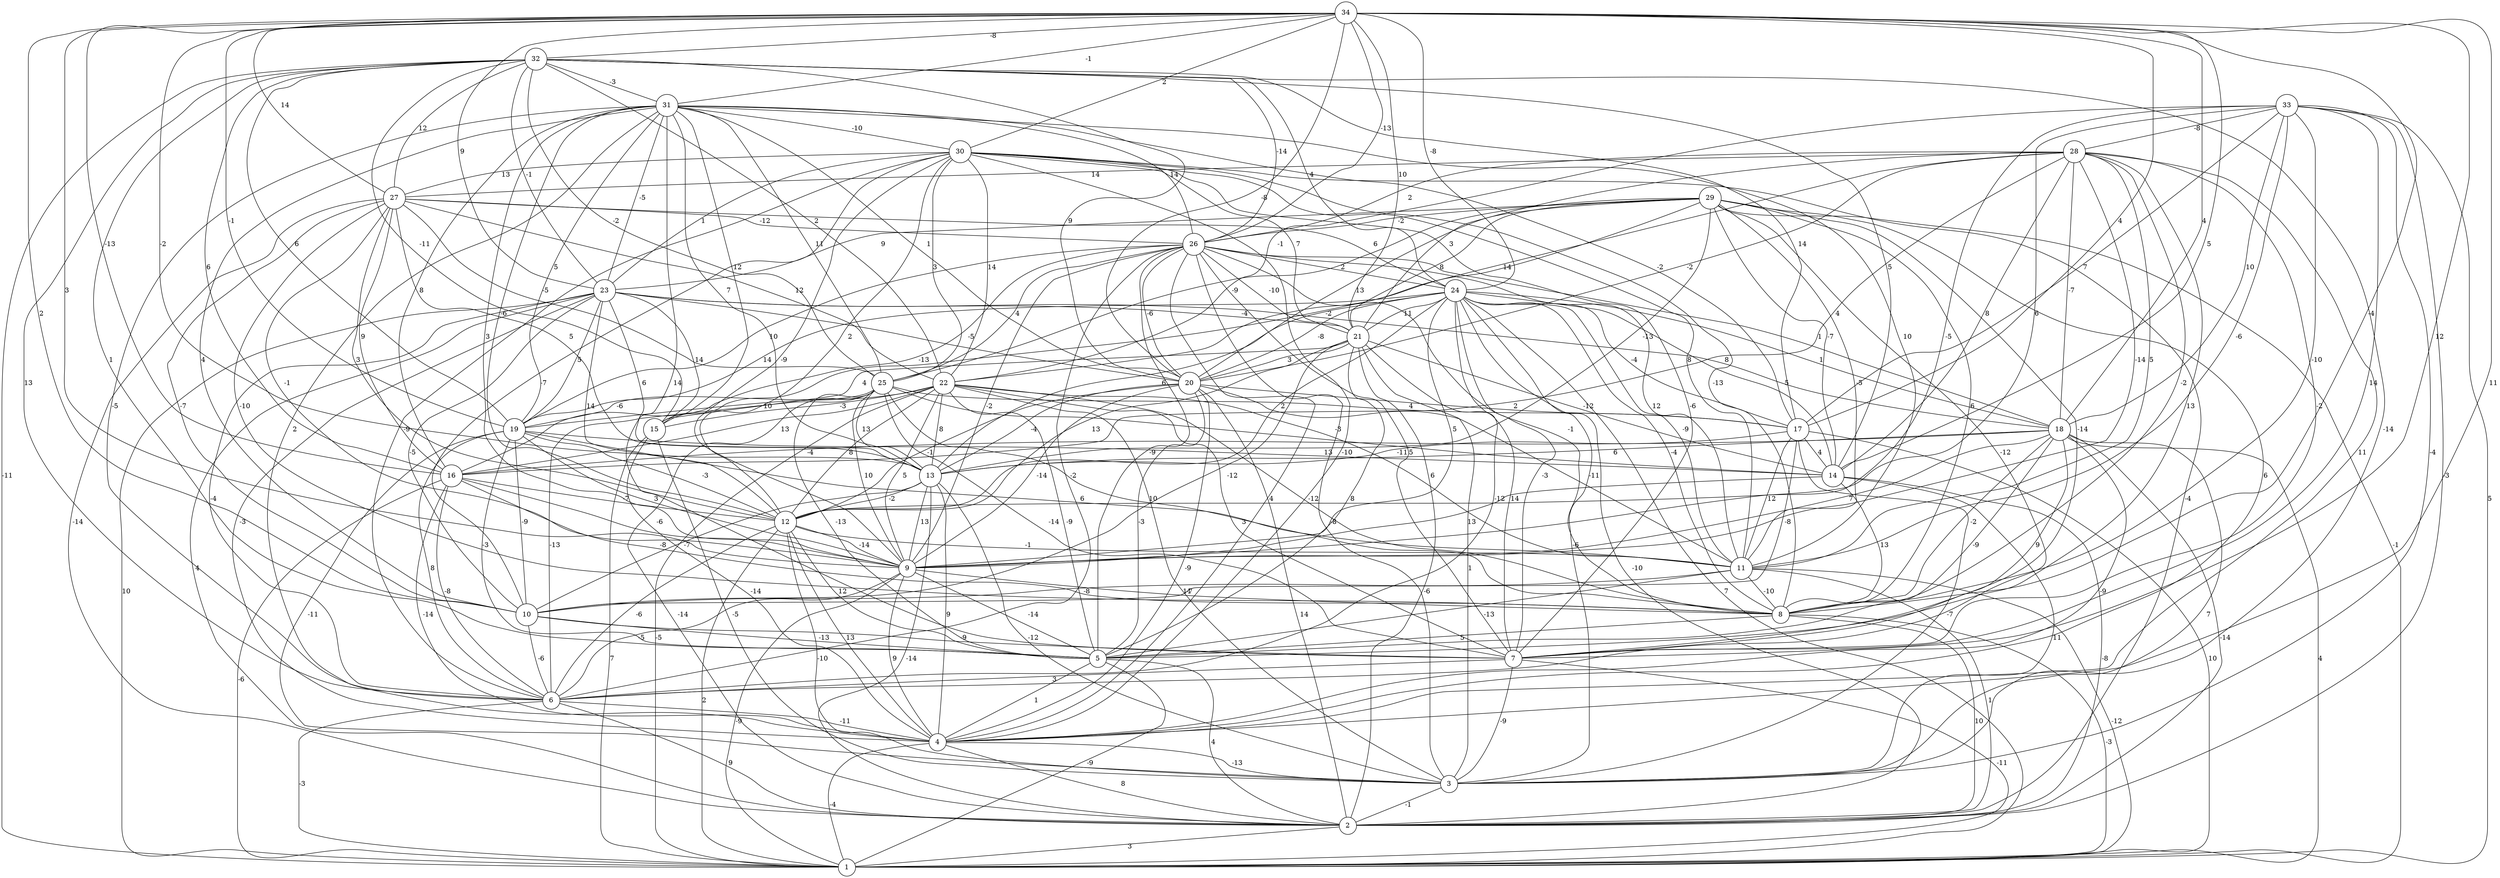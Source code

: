 graph { 
	 fontname="Helvetica,Arial,sans-serif" 
	 node [shape = circle]; 
	 34 -- 4 [label = "11"];
	 34 -- 7 [label = "12"];
	 34 -- 8 [label = "-4"];
	 34 -- 9 [label = "3"];
	 34 -- 10 [label = "2"];
	 34 -- 13 [label = "-2"];
	 34 -- 14 [label = "5"];
	 34 -- 16 [label = "-13"];
	 34 -- 17 [label = "4"];
	 34 -- 18 [label = "4"];
	 34 -- 19 [label = "-1"];
	 34 -- 20 [label = "-8"];
	 34 -- 21 [label = "10"];
	 34 -- 23 [label = "9"];
	 34 -- 24 [label = "-8"];
	 34 -- 26 [label = "-13"];
	 34 -- 27 [label = "14"];
	 34 -- 30 [label = "2"];
	 34 -- 31 [label = "-1"];
	 34 -- 32 [label = "-8"];
	 33 -- 1 [label = "5"];
	 33 -- 2 [label = "-3"];
	 33 -- 3 [label = "-4"];
	 33 -- 7 [label = "14"];
	 33 -- 8 [label = "-10"];
	 33 -- 9 [label = "-5"];
	 33 -- 11 [label = "-6"];
	 33 -- 12 [label = "6"];
	 33 -- 17 [label = "7"];
	 33 -- 18 [label = "10"];
	 33 -- 22 [label = "-1"];
	 33 -- 28 [label = "-8"];
	 32 -- 1 [label = "-11"];
	 32 -- 3 [label = "-14"];
	 32 -- 5 [label = "1"];
	 32 -- 6 [label = "13"];
	 32 -- 14 [label = "5"];
	 32 -- 15 [label = "-11"];
	 32 -- 16 [label = "6"];
	 32 -- 17 [label = "14"];
	 32 -- 19 [label = "6"];
	 32 -- 20 [label = "9"];
	 32 -- 22 [label = "2"];
	 32 -- 23 [label = "-1"];
	 32 -- 24 [label = "4"];
	 32 -- 25 [label = "-2"];
	 32 -- 26 [label = "-14"];
	 32 -- 27 [label = "12"];
	 32 -- 31 [label = "-3"];
	 31 -- 4 [label = "2"];
	 31 -- 6 [label = "-5"];
	 31 -- 7 [label = "14"];
	 31 -- 9 [label = "3"];
	 31 -- 10 [label = "4"];
	 31 -- 11 [label = "10"];
	 31 -- 12 [label = "-6"];
	 31 -- 13 [label = "7"];
	 31 -- 15 [label = "12"];
	 31 -- 16 [label = "8"];
	 31 -- 17 [label = "-2"];
	 31 -- 19 [label = "5"];
	 31 -- 20 [label = "1"];
	 31 -- 23 [label = "-5"];
	 31 -- 25 [label = "11"];
	 31 -- 26 [label = "14"];
	 31 -- 30 [label = "-10"];
	 30 -- 2 [label = "-4"];
	 30 -- 4 [label = "-10"];
	 30 -- 6 [label = "-9"];
	 30 -- 7 [label = "-6"];
	 30 -- 8 [label = "-13"];
	 30 -- 9 [label = "-9"];
	 30 -- 10 [label = "-7"];
	 30 -- 11 [label = "8"];
	 30 -- 12 [label = "2"];
	 30 -- 21 [label = "7"];
	 30 -- 22 [label = "14"];
	 30 -- 23 [label = "1"];
	 30 -- 25 [label = "3"];
	 30 -- 27 [label = "13"];
	 29 -- 1 [label = "-1"];
	 29 -- 4 [label = "6"];
	 29 -- 6 [label = "-12"];
	 29 -- 7 [label = "-14"];
	 29 -- 8 [label = "6"];
	 29 -- 11 [label = "-5"];
	 29 -- 13 [label = "-13"];
	 29 -- 14 [label = "-7"];
	 29 -- 15 [label = "-2"];
	 29 -- 20 [label = "13"];
	 29 -- 21 [label = "8"];
	 29 -- 23 [label = "9"];
	 29 -- 25 [label = "-9"];
	 29 -- 26 [label = "-2"];
	 28 -- 4 [label = "11"];
	 28 -- 5 [label = "13"];
	 28 -- 7 [label = "-2"];
	 28 -- 8 [label = "-2"];
	 28 -- 9 [label = "-14"];
	 28 -- 11 [label = "5"];
	 28 -- 14 [label = "8"];
	 28 -- 16 [label = "4"];
	 28 -- 18 [label = "-7"];
	 28 -- 20 [label = "-2"];
	 28 -- 21 [label = "3"];
	 28 -- 22 [label = "14"];
	 28 -- 26 [label = "2"];
	 28 -- 27 [label = "14"];
	 27 -- 2 [label = "-14"];
	 27 -- 8 [label = "-10"];
	 27 -- 9 [label = "-1"];
	 27 -- 10 [label = "-7"];
	 27 -- 12 [label = "3"];
	 27 -- 13 [label = "5"];
	 27 -- 16 [label = "9"];
	 27 -- 22 [label = "12"];
	 27 -- 24 [label = "6"];
	 27 -- 25 [label = "-5"];
	 27 -- 26 [label = "-12"];
	 26 -- 3 [label = "-8"];
	 26 -- 4 [label = "4"];
	 26 -- 5 [label = "-9"];
	 26 -- 6 [label = "-2"];
	 26 -- 7 [label = "5"];
	 26 -- 8 [label = "-1"];
	 26 -- 9 [label = "-2"];
	 26 -- 11 [label = "12"];
	 26 -- 16 [label = "-13"];
	 26 -- 18 [label = "1"];
	 26 -- 19 [label = "10"];
	 26 -- 20 [label = "-6"];
	 26 -- 21 [label = "-10"];
	 26 -- 24 [label = "2"];
	 26 -- 25 [label = "4"];
	 25 -- 2 [label = "-14"];
	 25 -- 5 [label = "-13"];
	 25 -- 6 [label = "-13"];
	 25 -- 7 [label = "-14"];
	 25 -- 8 [label = "10"];
	 25 -- 9 [label = "10"];
	 25 -- 13 [label = "13"];
	 25 -- 14 [label = "-3"];
	 25 -- 17 [label = "4"];
	 25 -- 19 [label = "-6"];
	 24 -- 1 [label = "7"];
	 24 -- 2 [label = "-10"];
	 24 -- 3 [label = "-6"];
	 24 -- 6 [label = "-12"];
	 24 -- 7 [label = "-3"];
	 24 -- 8 [label = "-4"];
	 24 -- 9 [label = "5"];
	 24 -- 11 [label = "-9"];
	 24 -- 12 [label = "2"];
	 24 -- 13 [label = "6"];
	 24 -- 14 [label = "5"];
	 24 -- 17 [label = "-4"];
	 24 -- 18 [label = "1"];
	 24 -- 19 [label = "14"];
	 24 -- 20 [label = "-8"];
	 24 -- 21 [label = "11"];
	 23 -- 1 [label = "10"];
	 23 -- 2 [label = "4"];
	 23 -- 4 [label = "-3"];
	 23 -- 6 [label = "-4"];
	 23 -- 10 [label = "-5"];
	 23 -- 12 [label = "14"];
	 23 -- 13 [label = "6"];
	 23 -- 15 [label = "14"];
	 23 -- 18 [label = "8"];
	 23 -- 19 [label = "5"];
	 23 -- 20 [label = "-5"];
	 23 -- 21 [label = "-4"];
	 22 -- 1 [label = "-5"];
	 22 -- 3 [label = "-7"];
	 22 -- 5 [label = "-9"];
	 22 -- 7 [label = "3"];
	 22 -- 8 [label = "-12"];
	 22 -- 9 [label = "5"];
	 22 -- 11 [label = "6"];
	 22 -- 12 [label = "8"];
	 22 -- 13 [label = "8"];
	 22 -- 15 [label = "-3"];
	 22 -- 16 [label = "13"];
	 22 -- 19 [label = "10"];
	 21 -- 2 [label = "-6"];
	 21 -- 3 [label = "1"];
	 21 -- 5 [label = "8"];
	 21 -- 7 [label = "14"];
	 21 -- 10 [label = "-12"];
	 21 -- 12 [label = "13"];
	 21 -- 14 [label = "-12"];
	 21 -- 15 [label = "4"];
	 21 -- 20 [label = "3"];
	 20 -- 2 [label = "14"];
	 20 -- 4 [label = "-9"];
	 20 -- 5 [label = "-3"];
	 20 -- 9 [label = "-14"];
	 20 -- 11 [label = "-11"];
	 20 -- 12 [label = "-1"];
	 20 -- 13 [label = "-4"];
	 20 -- 17 [label = "2"];
	 19 -- 3 [label = "-11"];
	 19 -- 5 [label = "-3"];
	 19 -- 6 [label = "8"];
	 19 -- 9 [label = "3"];
	 19 -- 10 [label = "-9"];
	 19 -- 11 [label = "6"];
	 19 -- 12 [label = "-3"];
	 19 -- 14 [label = "13"];
	 18 -- 1 [label = "4"];
	 18 -- 2 [label = "-14"];
	 18 -- 3 [label = "7"];
	 18 -- 4 [label = "-9"];
	 18 -- 5 [label = "-9"];
	 18 -- 7 [label = "9"];
	 18 -- 8 [label = "-2"];
	 18 -- 9 [label = "7"];
	 18 -- 13 [label = "6"];
	 18 -- 16 [label = "-4"];
	 17 -- 1 [label = "10"];
	 17 -- 3 [label = "-7"];
	 17 -- 10 [label = "-8"];
	 17 -- 11 [label = "12"];
	 17 -- 13 [label = "-11"];
	 17 -- 14 [label = "4"];
	 16 -- 1 [label = "-6"];
	 16 -- 4 [label = "-14"];
	 16 -- 6 [label = "-8"];
	 16 -- 8 [label = "-8"];
	 16 -- 9 [label = "-6"];
	 16 -- 12 [label = "-7"];
	 15 -- 1 [label = "7"];
	 15 -- 3 [label = "-5"];
	 15 -- 4 [label = "-14"];
	 14 -- 2 [label = "-8"];
	 14 -- 3 [label = "11"];
	 14 -- 8 [label = "13"];
	 14 -- 9 [label = "13"];
	 13 -- 2 [label = "-14"];
	 13 -- 3 [label = "-12"];
	 13 -- 4 [label = "9"];
	 13 -- 9 [label = "13"];
	 13 -- 10 [label = "-7"];
	 13 -- 12 [label = "-2"];
	 12 -- 1 [label = "2"];
	 12 -- 3 [label = "-10"];
	 12 -- 4 [label = "13"];
	 12 -- 5 [label = "12"];
	 12 -- 6 [label = "-6"];
	 12 -- 9 [label = "-14"];
	 12 -- 11 [label = "-1"];
	 11 -- 1 [label = "-12"];
	 11 -- 2 [label = "1"];
	 11 -- 5 [label = "-13"];
	 11 -- 8 [label = "-10"];
	 11 -- 10 [label = "-8"];
	 10 -- 5 [label = "-13"];
	 10 -- 6 [label = "-6"];
	 10 -- 7 [label = "-9"];
	 9 -- 1 [label = "-9"];
	 9 -- 4 [label = "9"];
	 9 -- 5 [label = "-14"];
	 9 -- 6 [label = "-5"];
	 9 -- 8 [label = "11"];
	 8 -- 1 [label = "-3"];
	 8 -- 2 [label = "10"];
	 8 -- 5 [label = "5"];
	 7 -- 1 [label = "-11"];
	 7 -- 3 [label = "-9"];
	 7 -- 6 [label = "3"];
	 6 -- 1 [label = "-3"];
	 6 -- 2 [label = "9"];
	 6 -- 4 [label = "-11"];
	 5 -- 1 [label = "-9"];
	 5 -- 2 [label = "4"];
	 5 -- 4 [label = "1"];
	 4 -- 1 [label = "-4"];
	 4 -- 2 [label = "8"];
	 4 -- 3 [label = "-13"];
	 3 -- 2 [label = "-1"];
	 2 -- 1 [label = "3"];
	 1;
	 2;
	 3;
	 4;
	 5;
	 6;
	 7;
	 8;
	 9;
	 10;
	 11;
	 12;
	 13;
	 14;
	 15;
	 16;
	 17;
	 18;
	 19;
	 20;
	 21;
	 22;
	 23;
	 24;
	 25;
	 26;
	 27;
	 28;
	 29;
	 30;
	 31;
	 32;
	 33;
	 34;
}
